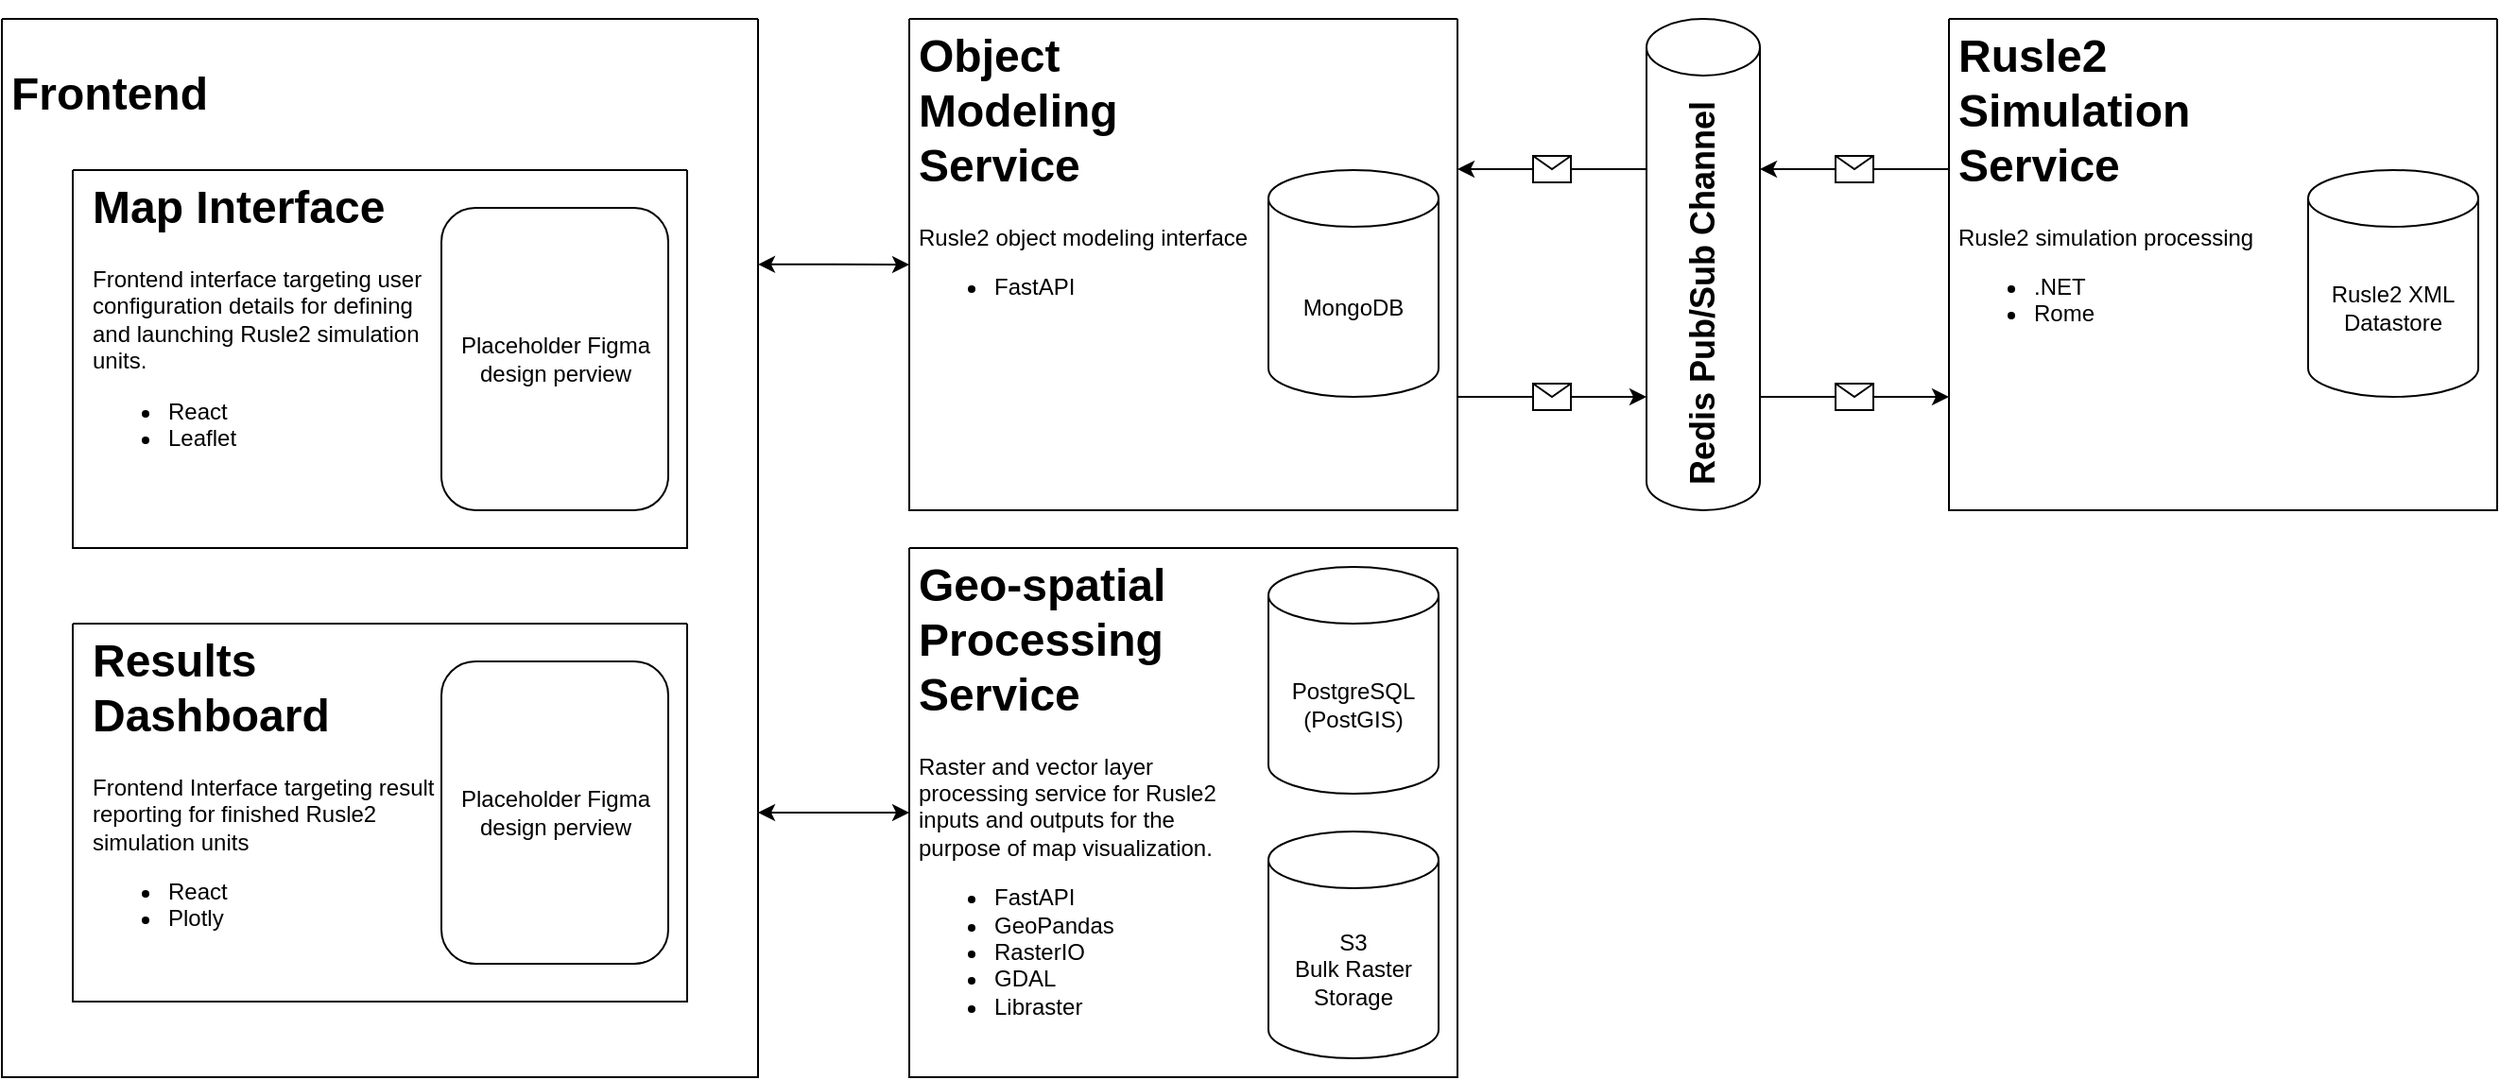 <mxfile version="20.8.5" type="github">
  <diagram id="tAyRt19rHpK1ADUffQ4e" name="Page-1">
    <mxGraphModel dx="2074" dy="821" grid="1" gridSize="10" guides="1" tooltips="1" connect="1" arrows="1" fold="1" page="1" pageScale="1" pageWidth="850" pageHeight="1100" math="0" shadow="0">
      <root>
        <mxCell id="0" />
        <mxCell id="1" parent="0" />
        <mxCell id="XO3ogCorA4O32S0K_52N-15" value="" style="swimlane;startSize=0;" vertex="1" parent="1">
          <mxGeometry x="1070" y="40" width="290" height="260" as="geometry">
            <mxRectangle x="35" y="40" width="50" height="40" as="alternateBounds" />
          </mxGeometry>
        </mxCell>
        <mxCell id="XO3ogCorA4O32S0K_52N-14" value="&lt;h1&gt;Rusle2 Simulation Service&lt;br&gt;&lt;/h1&gt;&lt;p&gt;Rusle2 simulation processing&lt;br&gt;&lt;/p&gt;&lt;ul&gt;&lt;li&gt;.NET&lt;br&gt;&lt;/li&gt;&lt;li&gt;Rome&lt;br&gt;&lt;/li&gt;&lt;/ul&gt;" style="text;html=1;strokeColor=none;fillColor=none;spacing=5;spacingTop=-20;whiteSpace=wrap;overflow=hidden;rounded=0;" vertex="1" parent="XO3ogCorA4O32S0K_52N-15">
          <mxGeometry width="190" height="250" as="geometry" />
        </mxCell>
        <mxCell id="XO3ogCorA4O32S0K_52N-17" value="&lt;div&gt;Rusle2 XML Datastore&lt;br&gt;&lt;/div&gt;" style="shape=cylinder3;whiteSpace=wrap;html=1;boundedLbl=1;backgroundOutline=1;size=15;" vertex="1" parent="XO3ogCorA4O32S0K_52N-15">
          <mxGeometry x="190" y="80" width="90" height="120" as="geometry" />
        </mxCell>
        <mxCell id="XO3ogCorA4O32S0K_52N-18" value="" style="swimlane;startSize=0;" vertex="1" parent="1">
          <mxGeometry x="520" y="320" width="290" height="280" as="geometry">
            <mxRectangle x="35" y="40" width="50" height="40" as="alternateBounds" />
          </mxGeometry>
        </mxCell>
        <mxCell id="XO3ogCorA4O32S0K_52N-19" value="&lt;h1&gt;Geo-spatial Processing Service&lt;br&gt;&lt;/h1&gt;&lt;p&gt;Raster and vector layer processing service for Rusle2 inputs and outputs for the purpose of map visualization.&lt;/p&gt;&lt;ul&gt;&lt;li&gt;FastAPI&lt;/li&gt;&lt;li&gt;GeoPandas&lt;/li&gt;&lt;li&gt;RasterIO&lt;/li&gt;&lt;li&gt;GDAL&lt;/li&gt;&lt;li&gt;Libraster&lt;br&gt;&lt;/li&gt;&lt;/ul&gt;" style="text;html=1;strokeColor=none;fillColor=none;spacing=5;spacingTop=-20;whiteSpace=wrap;overflow=hidden;rounded=0;" vertex="1" parent="XO3ogCorA4O32S0K_52N-18">
          <mxGeometry width="190" height="280" as="geometry" />
        </mxCell>
        <mxCell id="XO3ogCorA4O32S0K_52N-20" value="&lt;div&gt;PostgreSQL&lt;/div&gt;&lt;div&gt;(PostGIS)&lt;br&gt;&lt;/div&gt;" style="shape=cylinder3;whiteSpace=wrap;html=1;boundedLbl=1;backgroundOutline=1;size=15;" vertex="1" parent="XO3ogCorA4O32S0K_52N-18">
          <mxGeometry x="190" y="10" width="90" height="120" as="geometry" />
        </mxCell>
        <mxCell id="XO3ogCorA4O32S0K_52N-24" value="&lt;div&gt;S3&lt;/div&gt;&lt;div&gt;Bulk Raster Storage&lt;br&gt;&lt;/div&gt;" style="shape=cylinder3;whiteSpace=wrap;html=1;boundedLbl=1;backgroundOutline=1;size=15;" vertex="1" parent="XO3ogCorA4O32S0K_52N-18">
          <mxGeometry x="190" y="150" width="90" height="120" as="geometry" />
        </mxCell>
        <mxCell id="XO3ogCorA4O32S0K_52N-25" value="&lt;h1&gt;Frontend&lt;/h1&gt;" style="text;html=1;strokeColor=none;fillColor=none;spacing=5;spacingTop=-20;whiteSpace=wrap;overflow=hidden;rounded=0;" vertex="1" parent="1">
          <mxGeometry x="40" y="60" width="190" height="120" as="geometry" />
        </mxCell>
        <mxCell id="XO3ogCorA4O32S0K_52N-47" style="edgeStyle=orthogonalEdgeStyle;rounded=0;orthogonalLoop=1;jettySize=auto;html=1;exitX=1;exitY=0.232;exitDx=0;exitDy=0;fontSize=18;exitPerimeter=0;startArrow=classic;startFill=1;" edge="1" parent="1" source="XO3ogCorA4O32S0K_52N-26" target="XO3ogCorA4O32S0K_52N-28">
          <mxGeometry relative="1" as="geometry" />
        </mxCell>
        <mxCell id="XO3ogCorA4O32S0K_52N-48" style="edgeStyle=orthogonalEdgeStyle;rounded=0;orthogonalLoop=1;jettySize=auto;html=1;exitX=1;exitY=0.75;exitDx=0;exitDy=0;entryX=0;entryY=0.5;entryDx=0;entryDy=0;fontSize=18;strokeColor=default;startArrow=classic;startFill=1;" edge="1" parent="1" source="XO3ogCorA4O32S0K_52N-26" target="XO3ogCorA4O32S0K_52N-19">
          <mxGeometry relative="1" as="geometry" />
        </mxCell>
        <mxCell id="XO3ogCorA4O32S0K_52N-26" value="" style="swimlane;startSize=0;" vertex="1" parent="1">
          <mxGeometry x="40" y="40" width="400" height="560" as="geometry" />
        </mxCell>
        <mxCell id="XO3ogCorA4O32S0K_52N-8" value="&lt;h1&gt;Map Interface&lt;br&gt;&lt;/h1&gt;&lt;p&gt;Frontend interface targeting user configuration details for defining and launching Rusle2 simulation units.&lt;/p&gt;&lt;ul&gt;&lt;li&gt;React&lt;/li&gt;&lt;li&gt;Leaflet&lt;/li&gt;&lt;/ul&gt;" style="text;html=1;strokeColor=none;fillColor=none;spacing=5;spacingTop=-20;whiteSpace=wrap;overflow=hidden;rounded=0;" vertex="1" parent="XO3ogCorA4O32S0K_52N-26">
          <mxGeometry x="42.5" y="80" width="190" height="190" as="geometry" />
        </mxCell>
        <mxCell id="XO3ogCorA4O32S0K_52N-10" value="" style="swimlane;startSize=0;" vertex="1" parent="XO3ogCorA4O32S0K_52N-26">
          <mxGeometry x="37.5" y="80" width="325" height="200" as="geometry">
            <mxRectangle x="35" y="40" width="50" height="40" as="alternateBounds" />
          </mxGeometry>
        </mxCell>
        <mxCell id="XO3ogCorA4O32S0K_52N-9" value="Placeholder Figma design perview" style="rounded=1;whiteSpace=wrap;html=1;" vertex="1" parent="XO3ogCorA4O32S0K_52N-10">
          <mxGeometry x="195" y="20" width="120" height="160" as="geometry" />
        </mxCell>
        <mxCell id="XO3ogCorA4O32S0K_52N-11" value="&lt;h1&gt;Results Dashboard&lt;br&gt;&lt;/h1&gt;&lt;p&gt;Frontend Interface targeting result reporting for finished Rusle2 simulation units&lt;br&gt;&lt;/p&gt;&lt;ul&gt;&lt;li&gt;React&lt;/li&gt;&lt;li&gt;Plotly&lt;br&gt;&lt;/li&gt;&lt;/ul&gt;" style="text;html=1;strokeColor=none;fillColor=none;spacing=5;spacingTop=-20;whiteSpace=wrap;overflow=hidden;rounded=0;" vertex="1" parent="XO3ogCorA4O32S0K_52N-26">
          <mxGeometry x="42.5" y="320" width="190" height="190" as="geometry" />
        </mxCell>
        <mxCell id="XO3ogCorA4O32S0K_52N-12" value="" style="swimlane;startSize=0;" vertex="1" parent="XO3ogCorA4O32S0K_52N-26">
          <mxGeometry x="37.5" y="320" width="325" height="200" as="geometry">
            <mxRectangle x="35" y="40" width="50" height="40" as="alternateBounds" />
          </mxGeometry>
        </mxCell>
        <mxCell id="XO3ogCorA4O32S0K_52N-13" value="Placeholder Figma design perview" style="rounded=1;whiteSpace=wrap;html=1;" vertex="1" parent="XO3ogCorA4O32S0K_52N-12">
          <mxGeometry x="195" y="20" width="120" height="160" as="geometry" />
        </mxCell>
        <mxCell id="XO3ogCorA4O32S0K_52N-27" value="" style="swimlane;startSize=0;" vertex="1" parent="1">
          <mxGeometry x="520" y="40" width="290" height="260" as="geometry">
            <mxRectangle x="35" y="40" width="50" height="40" as="alternateBounds" />
          </mxGeometry>
        </mxCell>
        <mxCell id="XO3ogCorA4O32S0K_52N-28" value="&lt;h1&gt;Object Modeling Service&lt;br&gt;&lt;/h1&gt;&lt;p&gt;Rusle2 object modeling interface&lt;br&gt;&lt;/p&gt;&lt;ul&gt;&lt;li&gt;FastAPI&lt;/li&gt;&lt;/ul&gt;" style="text;html=1;strokeColor=none;fillColor=none;spacing=5;spacingTop=-20;whiteSpace=wrap;overflow=hidden;rounded=0;" vertex="1" parent="XO3ogCorA4O32S0K_52N-27">
          <mxGeometry width="190" height="260" as="geometry" />
        </mxCell>
        <mxCell id="XO3ogCorA4O32S0K_52N-29" value="MongoDB" style="shape=cylinder3;whiteSpace=wrap;html=1;boundedLbl=1;backgroundOutline=1;size=15;" vertex="1" parent="XO3ogCorA4O32S0K_52N-27">
          <mxGeometry x="190" y="80" width="90" height="120" as="geometry" />
        </mxCell>
        <mxCell id="XO3ogCorA4O32S0K_52N-31" value="" style="shape=cylinder3;whiteSpace=wrap;html=1;boundedLbl=1;backgroundOutline=1;size=15;" vertex="1" parent="1">
          <mxGeometry x="910" y="40" width="60" height="260" as="geometry" />
        </mxCell>
        <mxCell id="XO3ogCorA4O32S0K_52N-32" value="Redis Pub/Sub Channel" style="text;html=1;strokeColor=none;fillColor=none;align=center;verticalAlign=middle;whiteSpace=wrap;rounded=0;horizontal=0;textDirection=rtl;fontSize=18;fontStyle=1;flipH=1;flipV=1;direction=east;" vertex="1" parent="1">
          <mxGeometry x="910" y="70" width="60" height="230" as="geometry" />
        </mxCell>
        <mxCell id="XO3ogCorA4O32S0K_52N-37" value="" style="endArrow=classic;html=1;rounded=0;fontSize=18;" edge="1" parent="1">
          <mxGeometry relative="1" as="geometry">
            <mxPoint x="970" y="240" as="sourcePoint" />
            <mxPoint x="1070" y="240" as="targetPoint" />
          </mxGeometry>
        </mxCell>
        <mxCell id="XO3ogCorA4O32S0K_52N-38" value="" style="shape=message;html=1;outlineConnect=0;fontSize=18;" vertex="1" parent="XO3ogCorA4O32S0K_52N-37">
          <mxGeometry width="20" height="14" relative="1" as="geometry">
            <mxPoint x="-10" y="-7" as="offset" />
          </mxGeometry>
        </mxCell>
        <mxCell id="XO3ogCorA4O32S0K_52N-41" value="" style="endArrow=classic;html=1;rounded=0;fontSize=18;" edge="1" parent="1">
          <mxGeometry relative="1" as="geometry">
            <mxPoint x="810" y="240" as="sourcePoint" />
            <mxPoint x="910" y="240" as="targetPoint" />
          </mxGeometry>
        </mxCell>
        <mxCell id="XO3ogCorA4O32S0K_52N-42" value="" style="shape=message;html=1;outlineConnect=0;fontSize=18;" vertex="1" parent="XO3ogCorA4O32S0K_52N-41">
          <mxGeometry width="20" height="14" relative="1" as="geometry">
            <mxPoint x="-10" y="-7" as="offset" />
          </mxGeometry>
        </mxCell>
        <mxCell id="XO3ogCorA4O32S0K_52N-43" value="" style="endArrow=classic;html=1;rounded=0;fontSize=18;horizontal=1;" edge="1" parent="1">
          <mxGeometry relative="1" as="geometry">
            <mxPoint x="910" y="119.5" as="sourcePoint" />
            <mxPoint x="810" y="119.5" as="targetPoint" />
          </mxGeometry>
        </mxCell>
        <mxCell id="XO3ogCorA4O32S0K_52N-44" value="" style="shape=message;html=1;outlineConnect=0;fontSize=18;" vertex="1" parent="XO3ogCorA4O32S0K_52N-43">
          <mxGeometry width="20" height="14" relative="1" as="geometry">
            <mxPoint x="-10" y="-7" as="offset" />
          </mxGeometry>
        </mxCell>
        <mxCell id="XO3ogCorA4O32S0K_52N-45" value="" style="endArrow=classic;html=1;rounded=0;fontSize=18;horizontal=1;" edge="1" parent="1">
          <mxGeometry relative="1" as="geometry">
            <mxPoint x="1070" y="119.5" as="sourcePoint" />
            <mxPoint x="970" y="119.5" as="targetPoint" />
          </mxGeometry>
        </mxCell>
        <mxCell id="XO3ogCorA4O32S0K_52N-46" value="" style="shape=message;html=1;outlineConnect=0;fontSize=18;" vertex="1" parent="XO3ogCorA4O32S0K_52N-45">
          <mxGeometry width="20" height="14" relative="1" as="geometry">
            <mxPoint x="-10" y="-7" as="offset" />
          </mxGeometry>
        </mxCell>
      </root>
    </mxGraphModel>
  </diagram>
</mxfile>
